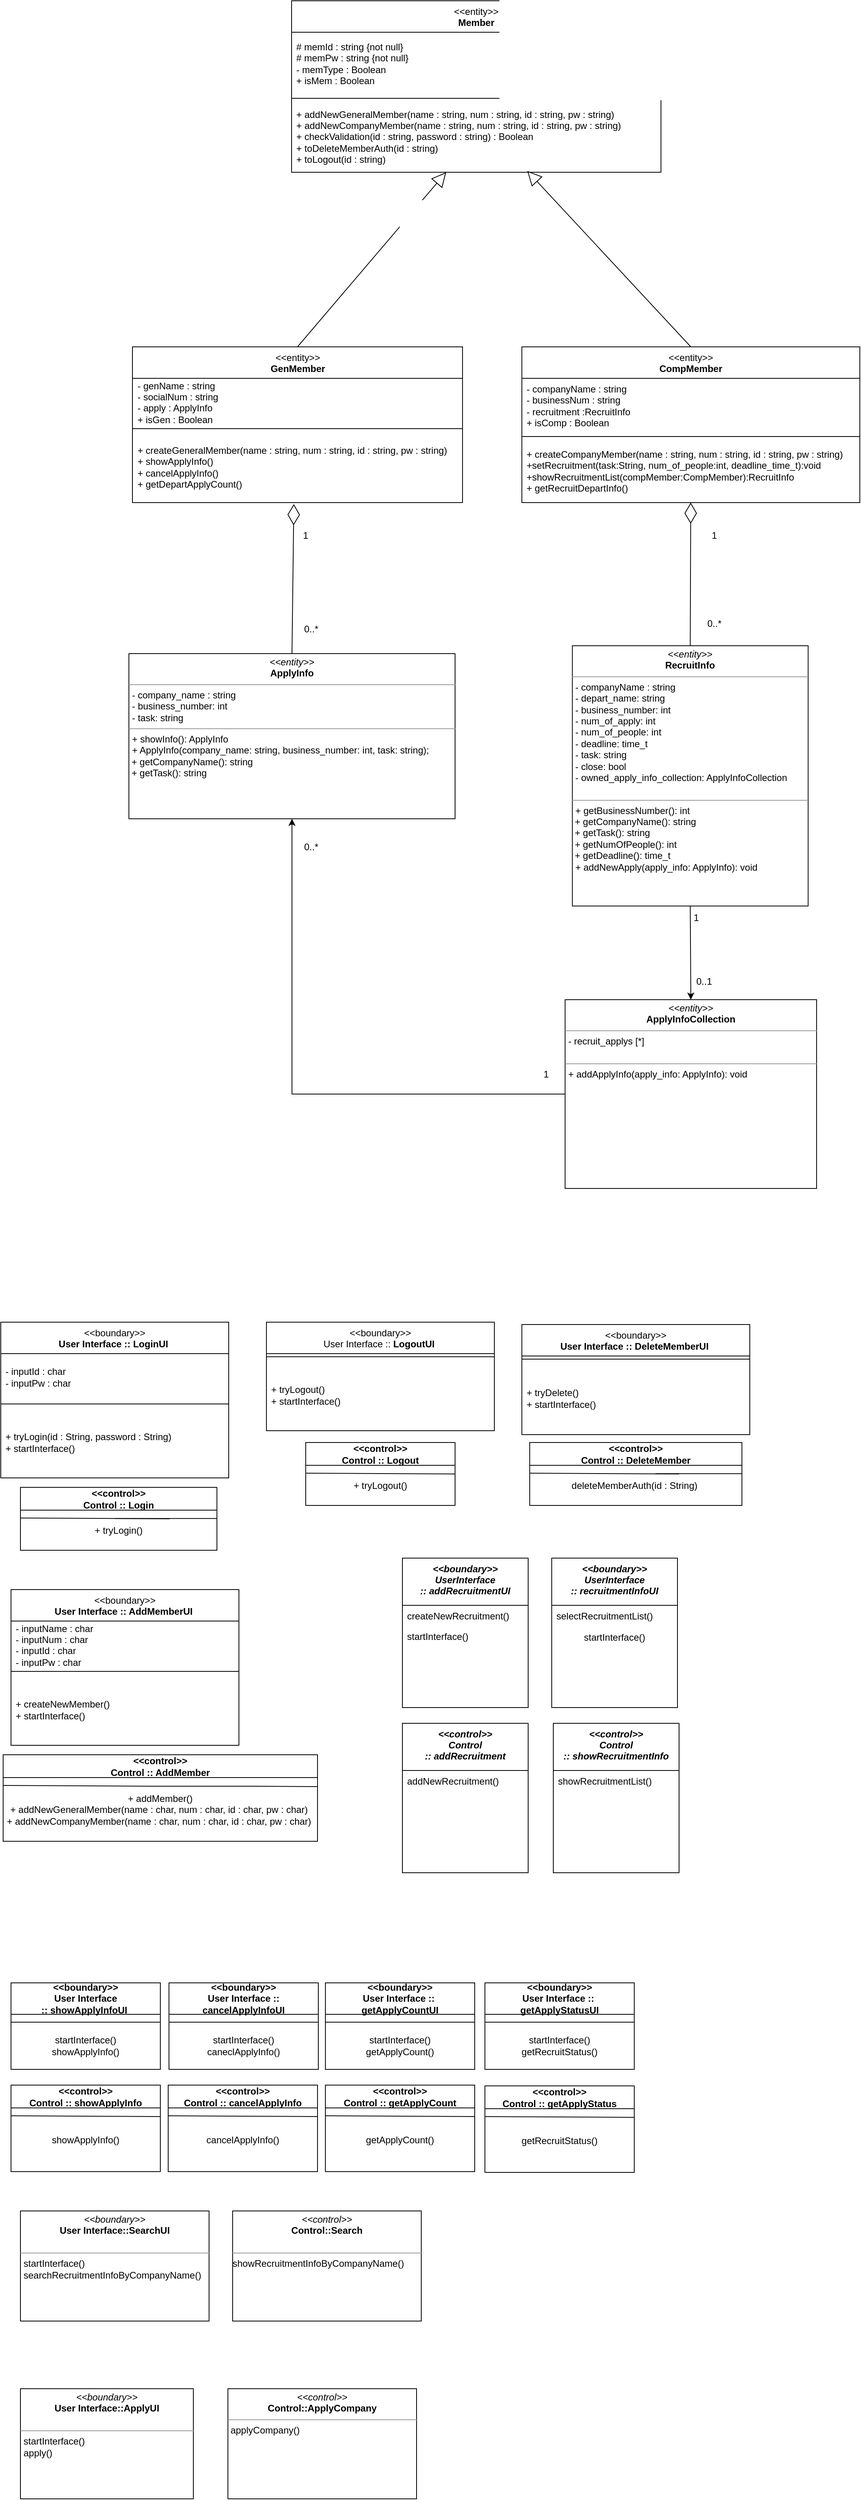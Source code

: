 <mxfile version="21.2.8" type="device">
  <diagram name="페이지-1" id="laeThNIUFlZJ1UquIL0e">
    <mxGraphModel dx="1194" dy="674" grid="1" gridSize="10" guides="1" tooltips="1" connect="1" arrows="1" fold="1" page="1" pageScale="1" pageWidth="1169" pageHeight="827" math="0" shadow="0">
      <root>
        <mxCell id="0" />
        <mxCell id="1" parent="0" />
        <mxCell id="dpLNk53vHvjDpyWif-St-11" value="&amp;lt;&amp;lt;entity&amp;gt;&amp;gt;&lt;br&gt;&lt;b&gt;GenMember&lt;/b&gt;" style="swimlane;fontStyle=0;align=center;verticalAlign=top;childLayout=stackLayout;horizontal=1;startSize=40;horizontalStack=0;resizeParent=1;resizeParentMax=0;resizeLast=0;collapsible=0;marginBottom=0;html=1;whiteSpace=wrap;" parent="1" vertex="1">
          <mxGeometry x="177.5" y="460" width="420" height="198" as="geometry" />
        </mxCell>
        <mxCell id="dpLNk53vHvjDpyWif-St-12" value="- genName : string&lt;br style=&quot;border-color: var(--border-color);&quot;&gt;- socialNum : string&lt;br&gt;- apply : ApplyInfo&lt;br&gt;+ isGen : Boolean" style="text;html=1;strokeColor=none;fillColor=none;align=left;verticalAlign=middle;spacingLeft=4;spacingRight=4;overflow=hidden;rotatable=0;points=[[0,0.5],[1,0.5]];portConstraint=eastwest;whiteSpace=wrap;" parent="dpLNk53vHvjDpyWif-St-11" vertex="1">
          <mxGeometry y="40" width="420" height="60" as="geometry" />
        </mxCell>
        <mxCell id="dpLNk53vHvjDpyWif-St-13" value="" style="line;strokeWidth=1;fillColor=none;align=left;verticalAlign=middle;spacingTop=-1;spacingLeft=3;spacingRight=3;rotatable=0;labelPosition=right;points=[];portConstraint=eastwest;" parent="dpLNk53vHvjDpyWif-St-11" vertex="1">
          <mxGeometry y="100" width="420" height="8" as="geometry" />
        </mxCell>
        <mxCell id="dpLNk53vHvjDpyWif-St-14" value="+ createGeneralMember(name : string, num : string, id : string, pw : string)&amp;nbsp;&lt;br&gt;+ showApplyInfo()&lt;br style=&quot;border-color: var(--border-color);&quot;&gt;+ cancelApplyInfo()&lt;br style=&quot;border-color: var(--border-color);&quot;&gt;+ getDepartApplyCount()" style="text;html=1;strokeColor=none;fillColor=none;align=left;verticalAlign=middle;spacingLeft=4;spacingRight=4;overflow=hidden;rotatable=0;points=[[0,0.5],[1,0.5]];portConstraint=eastwest;whiteSpace=wrap;" parent="dpLNk53vHvjDpyWif-St-11" vertex="1">
          <mxGeometry y="108" width="420" height="90" as="geometry" />
        </mxCell>
        <mxCell id="dpLNk53vHvjDpyWif-St-15" value="&amp;lt;&amp;lt;entity&amp;gt;&amp;gt;&lt;br&gt;&lt;b&gt;CompMember&lt;/b&gt;" style="swimlane;fontStyle=0;align=center;verticalAlign=top;childLayout=stackLayout;horizontal=1;startSize=40;horizontalStack=0;resizeParent=1;resizeParentMax=0;resizeLast=0;collapsible=0;marginBottom=0;html=1;whiteSpace=wrap;" parent="1" vertex="1">
          <mxGeometry x="673" y="460" width="430" height="198" as="geometry" />
        </mxCell>
        <mxCell id="dpLNk53vHvjDpyWif-St-16" value="- companyName : string&lt;br style=&quot;border-color: var(--border-color);&quot;&gt;- businessNum : string&lt;br&gt;- recruitment :RecruitInfo&lt;br&gt;+ isComp : Boolean" style="text;html=1;strokeColor=none;fillColor=none;align=left;verticalAlign=middle;spacingLeft=4;spacingRight=4;overflow=hidden;rotatable=0;points=[[0,0.5],[1,0.5]];portConstraint=eastwest;whiteSpace=wrap;" parent="dpLNk53vHvjDpyWif-St-15" vertex="1">
          <mxGeometry y="40" width="430" height="70" as="geometry" />
        </mxCell>
        <mxCell id="dpLNk53vHvjDpyWif-St-17" value="" style="line;strokeWidth=1;fillColor=none;align=left;verticalAlign=middle;spacingTop=-1;spacingLeft=3;spacingRight=3;rotatable=0;labelPosition=right;points=[];portConstraint=eastwest;" parent="dpLNk53vHvjDpyWif-St-15" vertex="1">
          <mxGeometry y="110" width="430" height="8" as="geometry" />
        </mxCell>
        <mxCell id="dpLNk53vHvjDpyWif-St-18" value="+ createCompanyMember(name : string, num : string, id : string, pw : string)&lt;br&gt;+setRecruitment(task:String, num_of_people:int, deadline_time_t):void&lt;br style=&quot;border-color: var(--border-color);&quot;&gt;+showRecruitmentList(compMember:CompMember):RecruitInfo&lt;br&gt;+ getRecruitDepartInfo()" style="text;html=1;strokeColor=none;fillColor=none;align=left;verticalAlign=middle;spacingLeft=4;spacingRight=4;overflow=hidden;rotatable=0;points=[[0,0.5],[1,0.5]];portConstraint=eastwest;whiteSpace=wrap;" parent="dpLNk53vHvjDpyWif-St-15" vertex="1">
          <mxGeometry y="118" width="430" height="80" as="geometry" />
        </mxCell>
        <mxCell id="dpLNk53vHvjDpyWif-St-19" value="" style="endArrow=block;endSize=16;endFill=0;html=1;rounded=0;exitX=0.5;exitY=0;exitDx=0;exitDy=0;" parent="1" source="dpLNk53vHvjDpyWif-St-11" target="dpLNk53vHvjDpyWif-St-24" edge="1">
          <mxGeometry width="160" relative="1" as="geometry">
            <mxPoint x="574" y="600" as="sourcePoint" />
            <mxPoint x="554" y="220" as="targetPoint" />
          </mxGeometry>
        </mxCell>
        <mxCell id="dpLNk53vHvjDpyWif-St-20" value="" style="endArrow=block;endSize=16;endFill=0;html=1;rounded=0;exitX=0.5;exitY=0;exitDx=0;exitDy=0;entryX=0.638;entryY=0.981;entryDx=0;entryDy=0;entryPerimeter=0;" parent="1" source="dpLNk53vHvjDpyWif-St-15" target="dpLNk53vHvjDpyWif-St-24" edge="1">
          <mxGeometry width="160" relative="1" as="geometry">
            <mxPoint x="714" y="470" as="sourcePoint" />
            <mxPoint x="614" y="430" as="targetPoint" />
            <Array as="points" />
          </mxGeometry>
        </mxCell>
        <mxCell id="dpLNk53vHvjDpyWif-St-21" value="&amp;lt;&amp;lt;entity&amp;gt;&amp;gt;&lt;br&gt;&lt;b&gt;Member&lt;/b&gt;" style="swimlane;fontStyle=0;align=center;verticalAlign=top;childLayout=stackLayout;horizontal=1;startSize=40;horizontalStack=0;resizeParent=1;resizeParentMax=0;resizeLast=0;collapsible=0;marginBottom=0;html=1;whiteSpace=wrap;" parent="1" vertex="1">
          <mxGeometry x="380" y="20" width="470" height="218" as="geometry" />
        </mxCell>
        <mxCell id="dpLNk53vHvjDpyWif-St-22" value="# memId : string {not null}&lt;br&gt;# memPw : string {not null}&lt;br&gt;- memType : Boolean&amp;nbsp;&lt;br&gt;+ isMem : Boolean" style="text;html=1;strokeColor=none;fillColor=none;align=left;verticalAlign=middle;spacingLeft=4;spacingRight=4;overflow=hidden;rotatable=0;points=[[0,0.5],[1,0.5]];portConstraint=eastwest;whiteSpace=wrap;" parent="dpLNk53vHvjDpyWif-St-21" vertex="1">
          <mxGeometry y="40" width="470" height="80" as="geometry" />
        </mxCell>
        <mxCell id="dpLNk53vHvjDpyWif-St-23" value="" style="line;strokeWidth=1;fillColor=none;align=left;verticalAlign=middle;spacingTop=-1;spacingLeft=3;spacingRight=3;rotatable=0;labelPosition=right;points=[];portConstraint=eastwest;" parent="dpLNk53vHvjDpyWif-St-21" vertex="1">
          <mxGeometry y="120" width="470" height="8" as="geometry" />
        </mxCell>
        <mxCell id="dpLNk53vHvjDpyWif-St-24" value="+ addNewGeneralMember(name : string, num : string, id : string, pw : string)&amp;nbsp;&lt;br&gt;+ addNewCompanyMember(name : string, num : string, id : string, pw : string)&amp;nbsp;&lt;br&gt;+ checkValidation(id : string, password : string) : Boolean&lt;br&gt;+ toDeleteMemberAuth(id : string)&amp;nbsp;&lt;br&gt;+ toLogout(id : string)" style="text;html=1;strokeColor=none;fillColor=none;align=left;verticalAlign=middle;spacingLeft=4;spacingRight=4;overflow=hidden;rotatable=0;points=[[0,0.5],[1,0.5]];portConstraint=eastwest;whiteSpace=wrap;" parent="dpLNk53vHvjDpyWif-St-21" vertex="1">
          <mxGeometry y="128" width="470" height="90" as="geometry" />
        </mxCell>
        <mxCell id="dpLNk53vHvjDpyWif-St-25" value="&amp;lt;&amp;lt;control&amp;gt;&amp;gt;&lt;br&gt;Control :: Logout" style="swimlane;fontStyle=1;align=center;verticalAlign=middle;childLayout=stackLayout;horizontal=1;startSize=29;horizontalStack=0;resizeParent=1;resizeParentMax=0;resizeLast=0;collapsible=0;marginBottom=0;html=1;whiteSpace=wrap;" parent="1" vertex="1">
          <mxGeometry x="398" y="1853.0" width="190" height="80" as="geometry" />
        </mxCell>
        <mxCell id="dpLNk53vHvjDpyWif-St-26" value="" style="endArrow=none;html=1;rounded=0;" parent="dpLNk53vHvjDpyWif-St-25" edge="1">
          <mxGeometry width="50" height="50" relative="1" as="geometry">
            <mxPoint y="39" as="sourcePoint" />
            <mxPoint x="190" y="40" as="targetPoint" />
          </mxGeometry>
        </mxCell>
        <mxCell id="dpLNk53vHvjDpyWif-St-27" value="+ tryLogout()" style="text;html=1;strokeColor=none;fillColor=none;align=center;verticalAlign=middle;whiteSpace=wrap;rounded=0;" parent="dpLNk53vHvjDpyWif-St-25" vertex="1">
          <mxGeometry y="29" width="190" height="51" as="geometry" />
        </mxCell>
        <mxCell id="dpLNk53vHvjDpyWif-St-28" value="&amp;lt;&amp;lt;control&amp;gt;&amp;gt;&lt;br&gt;Control :: Login" style="swimlane;fontStyle=1;align=center;verticalAlign=middle;childLayout=stackLayout;horizontal=1;startSize=29;horizontalStack=0;resizeParent=1;resizeParentMax=0;resizeLast=0;collapsible=0;marginBottom=0;html=1;whiteSpace=wrap;" parent="1" vertex="1">
          <mxGeometry x="35" y="1910.0" width="250" height="80" as="geometry" />
        </mxCell>
        <mxCell id="dpLNk53vHvjDpyWif-St-29" value="" style="endArrow=none;html=1;rounded=0;" parent="dpLNk53vHvjDpyWif-St-28" edge="1">
          <mxGeometry width="50" height="50" relative="1" as="geometry">
            <mxPoint y="39" as="sourcePoint" />
            <mxPoint x="190" y="40" as="targetPoint" />
          </mxGeometry>
        </mxCell>
        <mxCell id="dpLNk53vHvjDpyWif-St-30" value="" style="endArrow=none;html=1;rounded=0;" parent="dpLNk53vHvjDpyWif-St-28" edge="1">
          <mxGeometry width="50" height="50" relative="1" as="geometry">
            <mxPoint x="120" y="39.58" as="sourcePoint" />
            <mxPoint x="250" y="39.58" as="targetPoint" />
          </mxGeometry>
        </mxCell>
        <mxCell id="dpLNk53vHvjDpyWif-St-31" value="+ tryLogin()" style="text;html=1;strokeColor=none;fillColor=none;align=center;verticalAlign=middle;whiteSpace=wrap;rounded=0;" parent="dpLNk53vHvjDpyWif-St-28" vertex="1">
          <mxGeometry y="29" width="250" height="51" as="geometry" />
        </mxCell>
        <mxCell id="dpLNk53vHvjDpyWif-St-32" value="&amp;lt;&amp;lt;control&amp;gt;&amp;gt;&lt;br&gt;Control :: AddMember" style="swimlane;fontStyle=1;align=center;verticalAlign=middle;childLayout=stackLayout;horizontal=1;startSize=29;horizontalStack=0;resizeParent=1;resizeParentMax=0;resizeLast=0;collapsible=0;marginBottom=0;html=1;whiteSpace=wrap;" parent="1" vertex="1">
          <mxGeometry x="13" y="2250" width="400" height="110" as="geometry" />
        </mxCell>
        <mxCell id="dpLNk53vHvjDpyWif-St-33" value="" style="endArrow=none;html=1;rounded=0;" parent="dpLNk53vHvjDpyWif-St-32" edge="1">
          <mxGeometry width="50" height="50" relative="1" as="geometry">
            <mxPoint y="39" as="sourcePoint" />
            <mxPoint x="190" y="40" as="targetPoint" />
          </mxGeometry>
        </mxCell>
        <mxCell id="dpLNk53vHvjDpyWif-St-34" value="" style="endArrow=none;html=1;rounded=0;" parent="dpLNk53vHvjDpyWif-St-32" edge="1">
          <mxGeometry width="50" height="50" relative="1" as="geometry">
            <mxPoint x="190" y="40" as="sourcePoint" />
            <mxPoint x="250" y="40" as="targetPoint" />
          </mxGeometry>
        </mxCell>
        <mxCell id="dpLNk53vHvjDpyWif-St-35" value="" style="endArrow=none;html=1;rounded=0;" parent="dpLNk53vHvjDpyWif-St-32" edge="1">
          <mxGeometry width="50" height="50" relative="1" as="geometry">
            <mxPoint x="250" y="40" as="sourcePoint" />
            <mxPoint x="320" y="40" as="targetPoint" />
          </mxGeometry>
        </mxCell>
        <mxCell id="dpLNk53vHvjDpyWif-St-36" value="" style="endArrow=none;html=1;rounded=0;entryX=1.001;entryY=0.142;entryDx=0;entryDy=0;entryPerimeter=0;" parent="dpLNk53vHvjDpyWif-St-32" target="dpLNk53vHvjDpyWif-St-37" edge="1">
          <mxGeometry width="50" height="50" relative="1" as="geometry">
            <mxPoint x="320" y="40" as="sourcePoint" />
            <mxPoint x="400" y="40" as="targetPoint" />
          </mxGeometry>
        </mxCell>
        <mxCell id="dpLNk53vHvjDpyWif-St-37" value="+ addMember()&lt;br&gt;+ addNewGeneralMember(name : char, num : char, id : char, pw : char)&amp;nbsp;&lt;br&gt;+ addNewCompanyMember(name : char, num : char, id : char, pw : char)&amp;nbsp;" style="text;html=1;strokeColor=none;fillColor=none;align=center;verticalAlign=middle;whiteSpace=wrap;rounded=0;" parent="dpLNk53vHvjDpyWif-St-32" vertex="1">
          <mxGeometry y="29" width="400" height="81" as="geometry" />
        </mxCell>
        <mxCell id="dpLNk53vHvjDpyWif-St-38" value="&amp;lt;&amp;lt;control&amp;gt;&amp;gt;&lt;br&gt;Control :: DeleteMember" style="swimlane;fontStyle=1;align=center;verticalAlign=middle;childLayout=stackLayout;horizontal=1;startSize=29;horizontalStack=0;resizeParent=1;resizeParentMax=0;resizeLast=0;collapsible=0;marginBottom=0;html=1;whiteSpace=wrap;" parent="1" vertex="1">
          <mxGeometry x="683" y="1853.0" width="270" height="80" as="geometry" />
        </mxCell>
        <mxCell id="dpLNk53vHvjDpyWif-St-39" value="" style="endArrow=none;html=1;rounded=0;" parent="dpLNk53vHvjDpyWif-St-38" edge="1">
          <mxGeometry width="50" height="50" relative="1" as="geometry">
            <mxPoint y="39" as="sourcePoint" />
            <mxPoint x="190" y="40" as="targetPoint" />
          </mxGeometry>
        </mxCell>
        <mxCell id="dpLNk53vHvjDpyWif-St-40" value="" style="endArrow=none;html=1;rounded=0;" parent="dpLNk53vHvjDpyWif-St-38" edge="1">
          <mxGeometry width="50" height="50" relative="1" as="geometry">
            <mxPoint x="160" y="39.58" as="sourcePoint" />
            <mxPoint x="270" y="39.58" as="targetPoint" />
          </mxGeometry>
        </mxCell>
        <mxCell id="dpLNk53vHvjDpyWif-St-41" value="deleteMemberAuth(id : String)&amp;nbsp;" style="text;html=1;strokeColor=none;fillColor=none;align=center;verticalAlign=middle;whiteSpace=wrap;rounded=0;" parent="dpLNk53vHvjDpyWif-St-38" vertex="1">
          <mxGeometry y="29" width="270" height="51" as="geometry" />
        </mxCell>
        <mxCell id="dpLNk53vHvjDpyWif-St-42" value="&amp;lt;&amp;lt;boundary&amp;gt;&amp;gt;&lt;br style=&quot;border-color: var(--border-color); font-weight: 700;&quot;&gt;&lt;span style=&quot;font-weight: 700;&quot;&gt;User Interface :: AddMemberUI&amp;nbsp;&lt;/span&gt;" style="swimlane;fontStyle=0;align=center;verticalAlign=top;childLayout=stackLayout;horizontal=1;startSize=40;horizontalStack=0;resizeParent=1;resizeParentMax=0;resizeLast=0;collapsible=0;marginBottom=0;html=1;whiteSpace=wrap;" parent="1" vertex="1">
          <mxGeometry x="23" y="2040.0" width="290" height="198" as="geometry" />
        </mxCell>
        <mxCell id="dpLNk53vHvjDpyWif-St-43" value="- inputName : char&lt;br&gt;- inputNum : char&lt;br&gt;- inputId : char&lt;br&gt;- inputPw : char" style="text;html=1;strokeColor=none;fillColor=none;align=left;verticalAlign=middle;spacingLeft=4;spacingRight=4;overflow=hidden;rotatable=0;points=[[0,0.5],[1,0.5]];portConstraint=eastwest;whiteSpace=wrap;" parent="dpLNk53vHvjDpyWif-St-42" vertex="1">
          <mxGeometry y="40" width="290" height="60" as="geometry" />
        </mxCell>
        <mxCell id="dpLNk53vHvjDpyWif-St-44" value="" style="line;strokeWidth=1;fillColor=none;align=left;verticalAlign=middle;spacingTop=-1;spacingLeft=3;spacingRight=3;rotatable=0;labelPosition=right;points=[];portConstraint=eastwest;" parent="dpLNk53vHvjDpyWif-St-42" vertex="1">
          <mxGeometry y="100" width="290" height="8" as="geometry" />
        </mxCell>
        <mxCell id="dpLNk53vHvjDpyWif-St-45" value="+ createNewMember()&lt;br style=&quot;border-color: var(--border-color); text-align: center;&quot;&gt;&lt;span style=&quot;text-align: center;&quot;&gt;+ startInterface()&lt;/span&gt;" style="text;html=1;strokeColor=none;fillColor=none;align=left;verticalAlign=middle;spacingLeft=4;spacingRight=4;overflow=hidden;rotatable=0;points=[[0,0.5],[1,0.5]];portConstraint=eastwest;whiteSpace=wrap;" parent="dpLNk53vHvjDpyWif-St-42" vertex="1">
          <mxGeometry y="108" width="290" height="90" as="geometry" />
        </mxCell>
        <mxCell id="dpLNk53vHvjDpyWif-St-46" value="&amp;lt;&amp;lt;boundary&amp;gt;&amp;gt;&lt;br style=&quot;border-color: var(--border-color); font-weight: 700;&quot;&gt;User Interface ::&amp;nbsp;&lt;span style=&quot;font-weight: 700;&quot;&gt;LogoutUI&lt;/span&gt;&lt;span style=&quot;font-weight: 700;&quot;&gt;&amp;nbsp;&lt;/span&gt;" style="swimlane;fontStyle=0;align=center;verticalAlign=top;childLayout=stackLayout;horizontal=1;startSize=40;horizontalStack=0;resizeParent=1;resizeParentMax=0;resizeLast=0;collapsible=0;marginBottom=0;html=1;whiteSpace=wrap;" parent="1" vertex="1">
          <mxGeometry x="348" y="1700.0" width="290" height="138" as="geometry" />
        </mxCell>
        <mxCell id="dpLNk53vHvjDpyWif-St-47" value="" style="line;strokeWidth=1;fillColor=none;align=left;verticalAlign=middle;spacingTop=-1;spacingLeft=3;spacingRight=3;rotatable=0;labelPosition=right;points=[];portConstraint=eastwest;" parent="dpLNk53vHvjDpyWif-St-46" vertex="1">
          <mxGeometry y="40" width="290" height="8" as="geometry" />
        </mxCell>
        <mxCell id="dpLNk53vHvjDpyWif-St-48" value="+ tryLogout()&lt;br style=&quot;border-color: var(--border-color); text-align: center;&quot;&gt;&lt;span style=&quot;text-align: center;&quot;&gt;+ startInterface()&lt;/span&gt;" style="text;html=1;strokeColor=none;fillColor=none;align=left;verticalAlign=middle;spacingLeft=4;spacingRight=4;overflow=hidden;rotatable=0;points=[[0,0.5],[1,0.5]];portConstraint=eastwest;whiteSpace=wrap;" parent="dpLNk53vHvjDpyWif-St-46" vertex="1">
          <mxGeometry y="48" width="290" height="90" as="geometry" />
        </mxCell>
        <mxCell id="dpLNk53vHvjDpyWif-St-49" value="&amp;lt;&amp;lt;boundary&amp;gt;&amp;gt;&lt;br style=&quot;border-color: var(--border-color); font-weight: 700;&quot;&gt;&lt;span style=&quot;font-weight: 700;&quot;&gt;User Interface :: DeleteMemberUI&amp;nbsp;&lt;/span&gt;" style="swimlane;fontStyle=0;align=center;verticalAlign=top;childLayout=stackLayout;horizontal=1;startSize=40;horizontalStack=0;resizeParent=1;resizeParentMax=0;resizeLast=0;collapsible=0;marginBottom=0;html=1;whiteSpace=wrap;" parent="1" vertex="1">
          <mxGeometry x="673" y="1703.0" width="290" height="140" as="geometry" />
        </mxCell>
        <mxCell id="dpLNk53vHvjDpyWif-St-50" value="" style="line;strokeWidth=1;fillColor=none;align=left;verticalAlign=middle;spacingTop=-1;spacingLeft=3;spacingRight=3;rotatable=0;labelPosition=right;points=[];portConstraint=eastwest;" parent="dpLNk53vHvjDpyWif-St-49" vertex="1">
          <mxGeometry y="40" width="290" height="8" as="geometry" />
        </mxCell>
        <mxCell id="dpLNk53vHvjDpyWif-St-51" value="+ tryDelete()&amp;nbsp;&lt;br style=&quot;border-color: var(--border-color); text-align: center;&quot;&gt;&lt;span style=&quot;text-align: center;&quot;&gt;+ startInterface()&lt;/span&gt;" style="text;html=1;strokeColor=none;fillColor=none;align=left;verticalAlign=middle;spacingLeft=4;spacingRight=4;overflow=hidden;rotatable=0;points=[[0,0.5],[1,0.5]];portConstraint=eastwest;whiteSpace=wrap;" parent="dpLNk53vHvjDpyWif-St-49" vertex="1">
          <mxGeometry y="48" width="290" height="92" as="geometry" />
        </mxCell>
        <mxCell id="dpLNk53vHvjDpyWif-St-52" value="&amp;lt;&amp;lt;boundary&amp;gt;&amp;gt;&lt;br style=&quot;border-color: var(--border-color); font-weight: 700;&quot;&gt;&lt;span style=&quot;font-weight: 700;&quot;&gt;User Interface :: LoginUI&amp;nbsp;&lt;/span&gt;" style="swimlane;fontStyle=0;align=center;verticalAlign=top;childLayout=stackLayout;horizontal=1;startSize=40;horizontalStack=0;resizeParent=1;resizeParentMax=0;resizeLast=0;collapsible=0;marginBottom=0;html=1;whiteSpace=wrap;" parent="1" vertex="1">
          <mxGeometry x="10" y="1700.0" width="290" height="198" as="geometry" />
        </mxCell>
        <mxCell id="dpLNk53vHvjDpyWif-St-53" value="- inputId : char&lt;br&gt;- inputPw : char" style="text;html=1;strokeColor=none;fillColor=none;align=left;verticalAlign=middle;spacingLeft=4;spacingRight=4;overflow=hidden;rotatable=0;points=[[0,0.5],[1,0.5]];portConstraint=eastwest;whiteSpace=wrap;" parent="dpLNk53vHvjDpyWif-St-52" vertex="1">
          <mxGeometry y="40" width="290" height="60" as="geometry" />
        </mxCell>
        <mxCell id="dpLNk53vHvjDpyWif-St-54" value="" style="line;strokeWidth=1;fillColor=none;align=left;verticalAlign=middle;spacingTop=-1;spacingLeft=3;spacingRight=3;rotatable=0;labelPosition=right;points=[];portConstraint=eastwest;" parent="dpLNk53vHvjDpyWif-St-52" vertex="1">
          <mxGeometry y="100" width="290" height="8" as="geometry" />
        </mxCell>
        <mxCell id="dpLNk53vHvjDpyWif-St-55" value="+ tryLogin(id : String, password : String)&lt;br style=&quot;border-color: var(--border-color); text-align: center;&quot;&gt;&lt;span style=&quot;text-align: center;&quot;&gt;+ startInterface()&lt;/span&gt;" style="text;html=1;strokeColor=none;fillColor=none;align=left;verticalAlign=middle;spacingLeft=4;spacingRight=4;overflow=hidden;rotatable=0;points=[[0,0.5],[1,0.5]];portConstraint=eastwest;whiteSpace=wrap;" parent="dpLNk53vHvjDpyWif-St-52" vertex="1">
          <mxGeometry y="108" width="290" height="90" as="geometry" />
        </mxCell>
        <mxCell id="dpLNk53vHvjDpyWif-St-56" value="1" style="text;html=1;strokeColor=none;fillColor=none;align=center;verticalAlign=middle;whiteSpace=wrap;rounded=0;" parent="1" vertex="1">
          <mxGeometry x="903" y="685" width="30" height="30" as="geometry" />
        </mxCell>
        <mxCell id="dpLNk53vHvjDpyWif-St-58" value="0..*" style="text;html=1;strokeColor=none;fillColor=none;align=center;verticalAlign=middle;whiteSpace=wrap;rounded=0;" parent="1" vertex="1">
          <mxGeometry x="903" y="797" width="30" height="30" as="geometry" />
        </mxCell>
        <mxCell id="dpLNk53vHvjDpyWif-St-59" value="&lt;p style=&quot;margin:0px;margin-top:4px;text-align:center;&quot;&gt;&lt;i&gt;&amp;lt;&amp;lt;entity&amp;gt;&amp;gt;&lt;/i&gt;&lt;br&gt;&lt;b&gt;RecruitInfo&lt;/b&gt;&lt;/p&gt;&lt;hr style=&quot;border-color: var(--border-color);&quot; size=&quot;1&quot;&gt;&lt;p style=&quot;border-color: var(--border-color); margin: 0px 0px 0px 4px;&quot;&gt;- companyName : string&lt;/p&gt;&lt;p style=&quot;border-color: var(--border-color); margin: 0px 0px 0px 4px;&quot;&gt;- depart_name: string&lt;/p&gt;&lt;p style=&quot;border-color: var(--border-color); margin: 0px 0px 0px 4px;&quot;&gt;- business_number: int&lt;/p&gt;&lt;p style=&quot;border-color: var(--border-color); margin: 0px 0px 0px 4px;&quot;&gt;- num_of_apply: int&lt;/p&gt;&lt;p style=&quot;border-color: var(--border-color); margin: 0px 0px 0px 4px;&quot;&gt;- num_of_people: int&lt;/p&gt;&lt;p style=&quot;border-color: var(--border-color); margin: 0px 0px 0px 4px;&quot;&gt;-&amp;nbsp;&lt;span style=&quot;background-color: initial;&quot;&gt;deadline: time_t&lt;/span&gt;&lt;/p&gt;&lt;p style=&quot;border-color: var(--border-color); margin: 0px 0px 0px 4px;&quot;&gt;&lt;span style=&quot;background-color: initial;&quot;&gt;- task: string&lt;/span&gt;&lt;/p&gt;&lt;p style=&quot;border-color: var(--border-color); margin: 0px 0px 0px 4px;&quot;&gt;- close: bool&lt;span style=&quot;background-color: initial;&quot;&gt;&lt;br&gt;&lt;/span&gt;&lt;/p&gt;&lt;p style=&quot;border-color: var(--border-color); margin: 0px 0px 0px 4px;&quot;&gt;&lt;span style=&quot;background-color: initial;&quot;&gt;- owned_apply_info_collection: ApplyInfoCollection&lt;/span&gt;&lt;/p&gt;&lt;p style=&quot;border-color: var(--border-color); margin: 0px 0px 0px 4px;&quot;&gt;&lt;span style=&quot;background-color: initial;&quot;&gt;&lt;br&gt;&lt;/span&gt;&lt;/p&gt;&lt;hr size=&quot;1&quot;&gt;&lt;p style=&quot;margin:0px;margin-left:4px;&quot;&gt;+ getBusinessNumber(): int&lt;/p&gt;&amp;nbsp;+ getCompanyName(): string&lt;br&gt;&amp;nbsp;+ getTask(): string&lt;br&gt;&amp;nbsp;+ getNumOfPeople(): int&lt;br&gt;&amp;nbsp;+ getDeadline(): time_t&lt;br&gt;&lt;p style=&quot;margin:0px;margin-left:4px;&quot;&gt;+ addNewApply(apply_info: ApplyInfo): void&lt;/p&gt;" style="verticalAlign=top;align=left;overflow=fill;fontSize=12;fontFamily=Helvetica;html=1;whiteSpace=wrap;" parent="1" vertex="1">
          <mxGeometry x="737.25" y="840" width="300" height="330.89" as="geometry" />
        </mxCell>
        <mxCell id="dpLNk53vHvjDpyWif-St-62" value="" style="endArrow=diamondThin;endFill=0;endSize=24;html=1;rounded=0;exitX=0.5;exitY=0;exitDx=0;exitDy=0;" parent="1" source="dpLNk53vHvjDpyWif-St-59" target="dpLNk53vHvjDpyWif-St-18" edge="1">
          <mxGeometry width="160" relative="1" as="geometry">
            <mxPoint x="800" y="560" as="sourcePoint" />
            <mxPoint x="960" y="560" as="targetPoint" />
            <Array as="points" />
          </mxGeometry>
        </mxCell>
        <mxCell id="dpLNk53vHvjDpyWif-St-63" value="&lt;&lt;boundary&gt;&gt;&#xa;UserInterface&#xa;:: addRecruitmentUI" style="swimlane;fontStyle=3;align=center;verticalAlign=top;childLayout=stackLayout;horizontal=1;startSize=60;horizontalStack=0;resizeParent=1;resizeLast=0;collapsible=1;marginBottom=0;rounded=0;shadow=0;strokeWidth=1;" parent="1" vertex="1">
          <mxGeometry x="521" y="2000.0" width="160" height="190" as="geometry">
            <mxRectangle x="30" y="70" width="160" height="26" as="alternateBounds" />
          </mxGeometry>
        </mxCell>
        <mxCell id="dpLNk53vHvjDpyWif-St-64" value="createNewRecruitment()" style="text;align=left;verticalAlign=top;spacingLeft=4;spacingRight=4;overflow=hidden;rotatable=0;points=[[0,0.5],[1,0.5]];portConstraint=eastwest;" parent="dpLNk53vHvjDpyWif-St-63" vertex="1">
          <mxGeometry y="60" width="160" height="26" as="geometry" />
        </mxCell>
        <mxCell id="dpLNk53vHvjDpyWif-St-65" value="startInterface()" style="text;align=left;verticalAlign=top;spacingLeft=4;spacingRight=4;overflow=hidden;rotatable=0;points=[[0,0.5],[1,0.5]];portConstraint=eastwest;rounded=0;shadow=0;html=0;" parent="dpLNk53vHvjDpyWif-St-63" vertex="1">
          <mxGeometry y="86" width="160" height="26" as="geometry" />
        </mxCell>
        <mxCell id="dpLNk53vHvjDpyWif-St-66" value="&lt;&lt;boundary&gt;&gt;&#xa;UserInterface&#xa;:: recruitmentInfoUI" style="swimlane;fontStyle=3;align=center;verticalAlign=top;childLayout=stackLayout;horizontal=1;startSize=60;horizontalStack=0;resizeParent=1;resizeLast=0;collapsible=1;marginBottom=0;rounded=0;shadow=0;strokeWidth=1;" parent="1" vertex="1">
          <mxGeometry x="711" y="2000.0" width="160" height="190" as="geometry">
            <mxRectangle x="230" y="140" width="160" height="26" as="alternateBounds" />
          </mxGeometry>
        </mxCell>
        <mxCell id="dpLNk53vHvjDpyWif-St-67" value="selectRecruitmentList()" style="text;align=left;verticalAlign=top;spacingLeft=4;spacingRight=4;overflow=hidden;rotatable=0;points=[[0,0.5],[1,0.5]];portConstraint=eastwest;" parent="dpLNk53vHvjDpyWif-St-66" vertex="1">
          <mxGeometry y="60" width="160" height="26" as="geometry" />
        </mxCell>
        <mxCell id="dpLNk53vHvjDpyWif-St-68" value="startInterface()" style="text;html=1;strokeColor=none;fillColor=none;align=center;verticalAlign=middle;whiteSpace=wrap;rounded=0;" parent="dpLNk53vHvjDpyWif-St-66" vertex="1">
          <mxGeometry y="86" width="160" height="30" as="geometry" />
        </mxCell>
        <mxCell id="dpLNk53vHvjDpyWif-St-69" value="&lt;&lt;control&gt;&gt;&#xa;Control&#xa;:: addRecruitment" style="swimlane;fontStyle=3;align=center;verticalAlign=top;childLayout=stackLayout;horizontal=1;startSize=60;horizontalStack=0;resizeParent=1;resizeLast=0;collapsible=1;marginBottom=0;rounded=0;shadow=0;strokeWidth=1;" parent="1" vertex="1">
          <mxGeometry x="521" y="2210" width="160" height="190" as="geometry">
            <mxRectangle x="30" y="70" width="160" height="26" as="alternateBounds" />
          </mxGeometry>
        </mxCell>
        <mxCell id="dpLNk53vHvjDpyWif-St-70" value="addNewRecruitment()" style="text;align=left;verticalAlign=top;spacingLeft=4;spacingRight=4;overflow=hidden;rotatable=0;points=[[0,0.5],[1,0.5]];portConstraint=eastwest;" parent="dpLNk53vHvjDpyWif-St-69" vertex="1">
          <mxGeometry y="60" width="160" height="26" as="geometry" />
        </mxCell>
        <mxCell id="dpLNk53vHvjDpyWif-St-71" value="&lt;&lt;control&gt;&gt;&#xa;Control&#xa;:: showRecruitmentInfo" style="swimlane;fontStyle=3;align=center;verticalAlign=top;childLayout=stackLayout;horizontal=1;startSize=60;horizontalStack=0;resizeParent=1;resizeLast=0;collapsible=1;marginBottom=0;rounded=0;shadow=0;strokeWidth=1;" parent="1" vertex="1">
          <mxGeometry x="713" y="2210" width="160" height="190" as="geometry">
            <mxRectangle x="30" y="70" width="160" height="26" as="alternateBounds" />
          </mxGeometry>
        </mxCell>
        <mxCell id="dpLNk53vHvjDpyWif-St-72" value="showRecruitmentList()" style="text;align=left;verticalAlign=top;spacingLeft=4;spacingRight=4;overflow=hidden;rotatable=0;points=[[0,0.5],[1,0.5]];portConstraint=eastwest;" parent="dpLNk53vHvjDpyWif-St-71" vertex="1">
          <mxGeometry y="60" width="160" height="26" as="geometry" />
        </mxCell>
        <mxCell id="dpLNk53vHvjDpyWif-St-73" value="&amp;lt;&amp;lt;control&amp;gt;&amp;gt;&lt;br style=&quot;border-color: var(--border-color);&quot;&gt;Control :: showApplyInfo" style="swimlane;fontStyle=1;align=center;verticalAlign=middle;childLayout=stackLayout;horizontal=1;startSize=29;horizontalStack=0;resizeParent=1;resizeParentMax=0;resizeLast=0;collapsible=0;marginBottom=0;html=1;whiteSpace=wrap;" parent="1" vertex="1">
          <mxGeometry x="23" y="2670" width="190" height="110" as="geometry" />
        </mxCell>
        <mxCell id="dpLNk53vHvjDpyWif-St-74" value="" style="endArrow=none;html=1;rounded=0;" parent="dpLNk53vHvjDpyWif-St-73" edge="1">
          <mxGeometry width="50" height="50" relative="1" as="geometry">
            <mxPoint y="39" as="sourcePoint" />
            <mxPoint x="190" y="40" as="targetPoint" />
          </mxGeometry>
        </mxCell>
        <mxCell id="dpLNk53vHvjDpyWif-St-75" value="showApplyInfo()" style="text;html=1;strokeColor=none;fillColor=none;align=center;verticalAlign=middle;whiteSpace=wrap;rounded=0;" parent="dpLNk53vHvjDpyWif-St-73" vertex="1">
          <mxGeometry y="29" width="190" height="81" as="geometry" />
        </mxCell>
        <mxCell id="dpLNk53vHvjDpyWif-St-76" value="&amp;lt;&amp;lt;boundary&amp;gt;&amp;gt;&lt;br&gt;User Interface ::&amp;nbsp;&lt;b style=&quot;border-color: var(--border-color);&quot;&gt;showApplyInfo&lt;/b&gt;UI&amp;nbsp;" style="swimlane;fontStyle=1;align=center;verticalAlign=middle;childLayout=stackLayout;horizontal=1;startSize=40;horizontalStack=0;resizeParent=1;resizeParentMax=0;resizeLast=0;collapsible=0;marginBottom=0;html=1;whiteSpace=wrap;" parent="1" vertex="1">
          <mxGeometry x="23" y="2540" width="190" height="110" as="geometry" />
        </mxCell>
        <mxCell id="dpLNk53vHvjDpyWif-St-77" value="" style="endArrow=none;html=1;rounded=0;" parent="dpLNk53vHvjDpyWif-St-76" edge="1">
          <mxGeometry width="50" height="50" relative="1" as="geometry">
            <mxPoint y="50" as="sourcePoint" />
            <mxPoint x="190" y="50" as="targetPoint" />
          </mxGeometry>
        </mxCell>
        <mxCell id="dpLNk53vHvjDpyWif-St-78" value="&lt;h1&gt;&lt;br&gt;&lt;/h1&gt;" style="text;html=1;strokeColor=none;fillColor=none;spacing=5;spacingTop=-20;whiteSpace=wrap;overflow=hidden;rounded=0;" parent="dpLNk53vHvjDpyWif-St-76" vertex="1">
          <mxGeometry y="40" width="190" height="10" as="geometry" />
        </mxCell>
        <mxCell id="dpLNk53vHvjDpyWif-St-79" style="edgeStyle=orthogonalEdgeStyle;rounded=0;orthogonalLoop=1;jettySize=auto;html=1;exitX=0.5;exitY=1;exitDx=0;exitDy=0;" parent="dpLNk53vHvjDpyWif-St-76" source="dpLNk53vHvjDpyWif-St-78" target="dpLNk53vHvjDpyWif-St-78" edge="1">
          <mxGeometry relative="1" as="geometry" />
        </mxCell>
        <mxCell id="dpLNk53vHvjDpyWif-St-80" value="startInterface()&lt;br&gt;showApplyInfo()&lt;br&gt;" style="text;html=1;strokeColor=none;fillColor=none;align=center;verticalAlign=middle;whiteSpace=wrap;rounded=0;" parent="dpLNk53vHvjDpyWif-St-76" vertex="1">
          <mxGeometry y="50" width="190" height="60" as="geometry" />
        </mxCell>
        <mxCell id="dpLNk53vHvjDpyWif-St-81" value="&amp;lt;&amp;lt;boundary&amp;gt;&amp;gt;&lt;br&gt;User Interface :: cancelApplyInfoUI" style="swimlane;fontStyle=1;align=center;verticalAlign=middle;childLayout=stackLayout;horizontal=1;startSize=40;horizontalStack=0;resizeParent=1;resizeParentMax=0;resizeLast=0;collapsible=0;marginBottom=0;html=1;whiteSpace=wrap;" parent="1" vertex="1">
          <mxGeometry x="224" y="2540" width="190" height="110" as="geometry" />
        </mxCell>
        <mxCell id="dpLNk53vHvjDpyWif-St-82" value="" style="endArrow=none;html=1;rounded=0;" parent="dpLNk53vHvjDpyWif-St-81" edge="1">
          <mxGeometry width="50" height="50" relative="1" as="geometry">
            <mxPoint y="50" as="sourcePoint" />
            <mxPoint x="190" y="50" as="targetPoint" />
          </mxGeometry>
        </mxCell>
        <mxCell id="dpLNk53vHvjDpyWif-St-83" value="&lt;h1&gt;&lt;br&gt;&lt;/h1&gt;" style="text;html=1;strokeColor=none;fillColor=none;spacing=5;spacingTop=-20;whiteSpace=wrap;overflow=hidden;rounded=0;" parent="dpLNk53vHvjDpyWif-St-81" vertex="1">
          <mxGeometry y="40" width="190" height="10" as="geometry" />
        </mxCell>
        <mxCell id="dpLNk53vHvjDpyWif-St-84" style="edgeStyle=orthogonalEdgeStyle;rounded=0;orthogonalLoop=1;jettySize=auto;html=1;exitX=0.5;exitY=1;exitDx=0;exitDy=0;" parent="dpLNk53vHvjDpyWif-St-81" source="dpLNk53vHvjDpyWif-St-83" target="dpLNk53vHvjDpyWif-St-83" edge="1">
          <mxGeometry relative="1" as="geometry" />
        </mxCell>
        <mxCell id="dpLNk53vHvjDpyWif-St-85" value="startInterface()&lt;br&gt;caneclApplyInfo()" style="text;html=1;strokeColor=none;fillColor=none;align=center;verticalAlign=middle;whiteSpace=wrap;rounded=0;" parent="dpLNk53vHvjDpyWif-St-81" vertex="1">
          <mxGeometry y="50" width="190" height="60" as="geometry" />
        </mxCell>
        <mxCell id="dpLNk53vHvjDpyWif-St-86" value="&amp;lt;&amp;lt;control&amp;gt;&amp;gt;&lt;br&gt;Control :: cancelApplyInfo" style="swimlane;fontStyle=1;align=center;verticalAlign=middle;childLayout=stackLayout;horizontal=1;startSize=29;horizontalStack=0;resizeParent=1;resizeParentMax=0;resizeLast=0;collapsible=0;marginBottom=0;html=1;whiteSpace=wrap;" parent="1" vertex="1">
          <mxGeometry x="223" y="2670" width="190" height="110" as="geometry" />
        </mxCell>
        <mxCell id="dpLNk53vHvjDpyWif-St-87" value="" style="endArrow=none;html=1;rounded=0;" parent="dpLNk53vHvjDpyWif-St-86" edge="1">
          <mxGeometry width="50" height="50" relative="1" as="geometry">
            <mxPoint y="39" as="sourcePoint" />
            <mxPoint x="190" y="40" as="targetPoint" />
          </mxGeometry>
        </mxCell>
        <mxCell id="dpLNk53vHvjDpyWif-St-88" value="cancelApplyInfo()" style="text;html=1;strokeColor=none;fillColor=none;align=center;verticalAlign=middle;whiteSpace=wrap;rounded=0;" parent="dpLNk53vHvjDpyWif-St-86" vertex="1">
          <mxGeometry y="29" width="190" height="81" as="geometry" />
        </mxCell>
        <mxCell id="dpLNk53vHvjDpyWif-St-89" value="&amp;lt;&amp;lt;boundary&amp;gt;&amp;gt;&lt;br&gt;User Interface ::&amp;nbsp;&lt;br&gt;getApplyCountUI" style="swimlane;fontStyle=1;align=center;verticalAlign=middle;childLayout=stackLayout;horizontal=1;startSize=40;horizontalStack=0;resizeParent=1;resizeParentMax=0;resizeLast=0;collapsible=0;marginBottom=0;html=1;whiteSpace=wrap;" parent="1" vertex="1">
          <mxGeometry x="423" y="2540" width="190" height="110" as="geometry" />
        </mxCell>
        <mxCell id="dpLNk53vHvjDpyWif-St-90" value="" style="endArrow=none;html=1;rounded=0;" parent="dpLNk53vHvjDpyWif-St-89" edge="1">
          <mxGeometry width="50" height="50" relative="1" as="geometry">
            <mxPoint y="50" as="sourcePoint" />
            <mxPoint x="190" y="50" as="targetPoint" />
          </mxGeometry>
        </mxCell>
        <mxCell id="dpLNk53vHvjDpyWif-St-91" value="&lt;h1&gt;&lt;br&gt;&lt;/h1&gt;" style="text;html=1;strokeColor=none;fillColor=none;spacing=5;spacingTop=-20;whiteSpace=wrap;overflow=hidden;rounded=0;" parent="dpLNk53vHvjDpyWif-St-89" vertex="1">
          <mxGeometry y="40" width="190" height="10" as="geometry" />
        </mxCell>
        <mxCell id="dpLNk53vHvjDpyWif-St-92" style="edgeStyle=orthogonalEdgeStyle;rounded=0;orthogonalLoop=1;jettySize=auto;html=1;exitX=0.5;exitY=1;exitDx=0;exitDy=0;" parent="dpLNk53vHvjDpyWif-St-89" source="dpLNk53vHvjDpyWif-St-91" target="dpLNk53vHvjDpyWif-St-91" edge="1">
          <mxGeometry relative="1" as="geometry" />
        </mxCell>
        <mxCell id="dpLNk53vHvjDpyWif-St-93" value="startInterface()&lt;br&gt;getApplyCount()" style="text;html=1;strokeColor=none;fillColor=none;align=center;verticalAlign=middle;whiteSpace=wrap;rounded=0;" parent="dpLNk53vHvjDpyWif-St-89" vertex="1">
          <mxGeometry y="50" width="190" height="60" as="geometry" />
        </mxCell>
        <mxCell id="dpLNk53vHvjDpyWif-St-94" value="&amp;lt;&amp;lt;control&amp;gt;&amp;gt;&lt;br&gt;Control ::&amp;nbsp;&lt;b style=&quot;border-color: var(--border-color);&quot;&gt;getApplyCount&lt;/b&gt;" style="swimlane;fontStyle=1;align=center;verticalAlign=middle;childLayout=stackLayout;horizontal=1;startSize=29;horizontalStack=0;resizeParent=1;resizeParentMax=0;resizeLast=0;collapsible=0;marginBottom=0;html=1;whiteSpace=wrap;" parent="1" vertex="1">
          <mxGeometry x="423" y="2670" width="190" height="110" as="geometry" />
        </mxCell>
        <mxCell id="dpLNk53vHvjDpyWif-St-95" value="" style="endArrow=none;html=1;rounded=0;" parent="dpLNk53vHvjDpyWif-St-94" edge="1">
          <mxGeometry width="50" height="50" relative="1" as="geometry">
            <mxPoint y="39" as="sourcePoint" />
            <mxPoint x="190" y="40" as="targetPoint" />
          </mxGeometry>
        </mxCell>
        <mxCell id="dpLNk53vHvjDpyWif-St-96" value="getApplyCount()" style="text;html=1;strokeColor=none;fillColor=none;align=center;verticalAlign=middle;whiteSpace=wrap;rounded=0;" parent="dpLNk53vHvjDpyWif-St-94" vertex="1">
          <mxGeometry y="29" width="190" height="81" as="geometry" />
        </mxCell>
        <mxCell id="dpLNk53vHvjDpyWif-St-97" value="&amp;lt;&amp;lt;boundary&amp;gt;&amp;gt;&lt;br&gt;User Interface ::&amp;nbsp;&lt;br&gt;&lt;b style=&quot;border-color: var(--border-color);&quot;&gt;getApplyStatusUI&lt;/b&gt;" style="swimlane;fontStyle=1;align=center;verticalAlign=middle;childLayout=stackLayout;horizontal=1;startSize=40;horizontalStack=0;resizeParent=1;resizeParentMax=0;resizeLast=0;collapsible=0;marginBottom=0;html=1;whiteSpace=wrap;" parent="1" vertex="1">
          <mxGeometry x="626" y="2540" width="190" height="110" as="geometry" />
        </mxCell>
        <mxCell id="dpLNk53vHvjDpyWif-St-98" value="" style="endArrow=none;html=1;rounded=0;" parent="dpLNk53vHvjDpyWif-St-97" edge="1">
          <mxGeometry width="50" height="50" relative="1" as="geometry">
            <mxPoint y="50" as="sourcePoint" />
            <mxPoint x="190" y="50" as="targetPoint" />
          </mxGeometry>
        </mxCell>
        <mxCell id="dpLNk53vHvjDpyWif-St-99" value="&lt;h1&gt;&lt;br&gt;&lt;/h1&gt;" style="text;html=1;strokeColor=none;fillColor=none;spacing=5;spacingTop=-20;whiteSpace=wrap;overflow=hidden;rounded=0;" parent="dpLNk53vHvjDpyWif-St-97" vertex="1">
          <mxGeometry y="40" width="190" height="10" as="geometry" />
        </mxCell>
        <mxCell id="dpLNk53vHvjDpyWif-St-100" style="edgeStyle=orthogonalEdgeStyle;rounded=0;orthogonalLoop=1;jettySize=auto;html=1;exitX=0.5;exitY=1;exitDx=0;exitDy=0;" parent="dpLNk53vHvjDpyWif-St-97" source="dpLNk53vHvjDpyWif-St-99" target="dpLNk53vHvjDpyWif-St-99" edge="1">
          <mxGeometry relative="1" as="geometry" />
        </mxCell>
        <mxCell id="dpLNk53vHvjDpyWif-St-101" value="startInterface()&lt;br&gt;getRecruitStatus()" style="text;html=1;strokeColor=none;fillColor=none;align=center;verticalAlign=middle;whiteSpace=wrap;rounded=0;" parent="dpLNk53vHvjDpyWif-St-97" vertex="1">
          <mxGeometry y="50" width="190" height="60" as="geometry" />
        </mxCell>
        <mxCell id="dpLNk53vHvjDpyWif-St-102" value="&amp;lt;&amp;lt;control&amp;gt;&amp;gt;&lt;br&gt;Control ::&amp;nbsp;&lt;b style=&quot;border-color: var(--border-color);&quot;&gt;getApplyStatus&lt;/b&gt;" style="swimlane;fontStyle=1;align=center;verticalAlign=middle;childLayout=stackLayout;horizontal=1;startSize=29;horizontalStack=0;resizeParent=1;resizeParentMax=0;resizeLast=0;collapsible=0;marginBottom=0;html=1;whiteSpace=wrap;" parent="1" vertex="1">
          <mxGeometry x="626" y="2671" width="190" height="110" as="geometry" />
        </mxCell>
        <mxCell id="dpLNk53vHvjDpyWif-St-103" value="" style="endArrow=none;html=1;rounded=0;" parent="dpLNk53vHvjDpyWif-St-102" edge="1">
          <mxGeometry width="50" height="50" relative="1" as="geometry">
            <mxPoint y="39" as="sourcePoint" />
            <mxPoint x="190" y="40" as="targetPoint" />
          </mxGeometry>
        </mxCell>
        <mxCell id="dpLNk53vHvjDpyWif-St-104" value="getRecruitStatus()" style="text;html=1;strokeColor=none;fillColor=none;align=center;verticalAlign=middle;whiteSpace=wrap;rounded=0;" parent="dpLNk53vHvjDpyWif-St-102" vertex="1">
          <mxGeometry y="29" width="190" height="81" as="geometry" />
        </mxCell>
        <mxCell id="dpLNk53vHvjDpyWif-St-109" value="&lt;p style=&quot;margin:0px;margin-top:4px;text-align:center;&quot;&gt;&lt;i&gt;&amp;lt;&amp;lt;entity&amp;gt;&amp;gt;&lt;/i&gt;&lt;br&gt;&lt;b&gt;ApplyInfoCollection&lt;/b&gt;&lt;/p&gt;&lt;hr style=&quot;border-color: var(--border-color);&quot; size=&quot;1&quot;&gt;&lt;p style=&quot;border-color: var(--border-color); margin: 0px 0px 0px 4px;&quot;&gt;-&amp;nbsp;recruit_applys&lt;span style=&quot;background-color: initial;&quot;&gt;&amp;nbsp;[*]&lt;/span&gt;&lt;/p&gt;&lt;p style=&quot;border-color: var(--border-color); margin: 0px 0px 0px 4px;&quot;&gt;&lt;span style=&quot;background-color: initial;&quot;&gt;&lt;br&gt;&lt;/span&gt;&lt;/p&gt;&lt;hr size=&quot;1&quot;&gt;&lt;p style=&quot;margin:0px;margin-left:4px;&quot;&gt;+ addApplyInfo(apply_info: ApplyInfo): void&lt;/p&gt;" style="verticalAlign=top;align=left;overflow=fill;fontSize=12;fontFamily=Helvetica;html=1;whiteSpace=wrap;" parent="1" vertex="1">
          <mxGeometry x="728" y="1290" width="320" height="240" as="geometry" />
        </mxCell>
        <mxCell id="dpLNk53vHvjDpyWif-St-111" value="&lt;p style=&quot;margin:0px;margin-top:4px;text-align:center;&quot;&gt;&lt;i&gt;&amp;lt;&amp;lt;entity&amp;gt;&amp;gt;&lt;/i&gt;&lt;br&gt;&lt;b&gt;ApplyInfo&lt;/b&gt;&lt;/p&gt;&lt;hr style=&quot;border-color: var(--border-color);&quot; size=&quot;1&quot;&gt;&lt;p style=&quot;border-color: var(--border-color); margin: 0px 0px 0px 4px;&quot;&gt;- company_name : string&lt;/p&gt;&lt;p style=&quot;border-color: var(--border-color); margin: 0px 0px 0px 4px;&quot;&gt;- business_number: int&lt;/p&gt;&lt;p style=&quot;border-color: var(--border-color); margin: 0px 0px 0px 4px;&quot;&gt;- task: string&lt;/p&gt;&lt;hr size=&quot;1&quot;&gt;&lt;p style=&quot;margin:0px;margin-left:4px;&quot;&gt;+ showInfo(): ApplyInfo&lt;br&gt;&lt;/p&gt;&lt;p style=&quot;margin:0px;margin-left:4px;&quot;&gt;+ ApplyInfo(company_name: string,&amp;nbsp;business_number: int,&amp;nbsp;task: string);&lt;/p&gt;&amp;nbsp;+ getCompanyName(): string&lt;br&gt;&amp;nbsp;+ getTask(): string" style="verticalAlign=top;align=left;overflow=fill;fontSize=12;fontFamily=Helvetica;html=1;whiteSpace=wrap;" parent="1" vertex="1">
          <mxGeometry x="173" y="850" width="415" height="210" as="geometry" />
        </mxCell>
        <mxCell id="dpLNk53vHvjDpyWif-St-112" value="" style="endArrow=diamondThin;endFill=0;endSize=24;html=1;rounded=0;exitX=0.5;exitY=0;exitDx=0;exitDy=0;entryX=0.489;entryY=1.021;entryDx=0;entryDy=0;entryPerimeter=0;" parent="1" source="dpLNk53vHvjDpyWif-St-111" target="dpLNk53vHvjDpyWif-St-14" edge="1">
          <mxGeometry width="160" relative="1" as="geometry">
            <mxPoint x="375" y="635" as="sourcePoint" />
            <mxPoint x="370" y="590" as="targetPoint" />
          </mxGeometry>
        </mxCell>
        <mxCell id="dpLNk53vHvjDpyWif-St-113" value="1" style="text;html=1;strokeColor=none;fillColor=none;align=center;verticalAlign=middle;whiteSpace=wrap;rounded=0;" parent="1" vertex="1">
          <mxGeometry x="382.5" y="685" width="30" height="30" as="geometry" />
        </mxCell>
        <mxCell id="dpLNk53vHvjDpyWif-St-114" value="0..*" style="text;html=1;strokeColor=none;fillColor=none;align=center;verticalAlign=middle;whiteSpace=wrap;rounded=0;" parent="1" vertex="1">
          <mxGeometry x="389.5" y="804" width="30" height="30" as="geometry" />
        </mxCell>
        <mxCell id="dpLNk53vHvjDpyWif-St-115" value="" style="endArrow=classic;html=1;rounded=0;exitX=0.5;exitY=1;exitDx=0;exitDy=0;entryX=0.5;entryY=0;entryDx=0;entryDy=0;" parent="1" source="dpLNk53vHvjDpyWif-St-59" target="dpLNk53vHvjDpyWif-St-109" edge="1">
          <mxGeometry width="50" height="50" relative="1" as="geometry">
            <mxPoint x="707.25" y="1230" as="sourcePoint" />
            <mxPoint x="1046.25" y="1231" as="targetPoint" />
          </mxGeometry>
        </mxCell>
        <mxCell id="dpLNk53vHvjDpyWif-St-116" style="edgeStyle=orthogonalEdgeStyle;rounded=0;orthogonalLoop=1;jettySize=auto;html=1;entryX=0.5;entryY=1;entryDx=0;entryDy=0;" parent="1" source="dpLNk53vHvjDpyWif-St-109" target="dpLNk53vHvjDpyWif-St-111" edge="1">
          <mxGeometry relative="1" as="geometry">
            <mxPoint x="507.25" y="1190" as="sourcePoint" />
            <mxPoint x="507.25" y="1398" as="targetPoint" />
          </mxGeometry>
        </mxCell>
        <mxCell id="dpLNk53vHvjDpyWif-St-118" value="1" style="text;html=1;strokeColor=none;fillColor=none;align=center;verticalAlign=middle;whiteSpace=wrap;rounded=0;" parent="1" vertex="1">
          <mxGeometry x="880.25" y="1170.89" width="30" height="30" as="geometry" />
        </mxCell>
        <mxCell id="dpLNk53vHvjDpyWif-St-119" value="1" style="text;html=1;strokeColor=none;fillColor=none;align=center;verticalAlign=middle;whiteSpace=wrap;rounded=0;" parent="1" vertex="1">
          <mxGeometry x="689" y="1370" width="30" height="30" as="geometry" />
        </mxCell>
        <mxCell id="dpLNk53vHvjDpyWif-St-120" value="0..1" style="text;html=1;strokeColor=none;fillColor=none;align=center;verticalAlign=middle;whiteSpace=wrap;rounded=0;" parent="1" vertex="1">
          <mxGeometry x="890.25" y="1252" width="30" height="30" as="geometry" />
        </mxCell>
        <mxCell id="dpLNk53vHvjDpyWif-St-121" value="0..*" style="text;html=1;strokeColor=none;fillColor=none;align=center;verticalAlign=middle;whiteSpace=wrap;rounded=0;" parent="1" vertex="1">
          <mxGeometry x="389.5" y="1081" width="30" height="30" as="geometry" />
        </mxCell>
        <mxCell id="GQAECuqQ5XahBBscgTej-1" value="&lt;p style=&quot;margin:0px;margin-top:4px;text-align:center;&quot;&gt;&lt;i&gt;&amp;lt;&amp;lt;boundary&amp;gt;&amp;gt;&lt;/i&gt;&lt;br&gt;&lt;b&gt;User Interface::SearchUI&lt;/b&gt;&lt;/p&gt;&lt;p style=&quot;margin:0px;margin-left:4px;&quot;&gt;&lt;br&gt;&lt;/p&gt;&lt;hr size=&quot;1&quot;&gt;&lt;p style=&quot;margin:0px;margin-left:4px;&quot;&gt;startInterface()&lt;br&gt;&lt;/p&gt;&lt;p style=&quot;margin:0px;margin-left:4px;&quot;&gt;searchRecruitmentInfoByCompanyName()&lt;br&gt;&lt;/p&gt;&lt;p style=&quot;margin:0px;margin-left:4px;&quot;&gt;&lt;br&gt;&lt;/p&gt;" style="verticalAlign=top;align=left;overflow=fill;fontSize=12;fontFamily=Helvetica;html=1;whiteSpace=wrap;" vertex="1" parent="1">
          <mxGeometry x="35" y="2830" width="240" height="140" as="geometry" />
        </mxCell>
        <mxCell id="GQAECuqQ5XahBBscgTej-2" value="&lt;p style=&quot;margin:0px;margin-top:4px;text-align:center;&quot;&gt;&lt;i&gt;&amp;lt;&amp;lt;control&amp;gt;&amp;gt;&lt;/i&gt;&lt;br&gt;&lt;b&gt;Control::Search&lt;/b&gt;&lt;/p&gt;&lt;p style=&quot;margin:0px;margin-left:4px;&quot;&gt;&lt;br&gt;&lt;/p&gt;&lt;hr size=&quot;1&quot;&gt;showRecruitmentInfoByCompanyName&lt;span style=&quot;background-color: initial;&quot;&gt;()&lt;br&gt;&lt;/span&gt;" style="verticalAlign=top;align=left;overflow=fill;fontSize=12;fontFamily=Helvetica;html=1;whiteSpace=wrap;" vertex="1" parent="1">
          <mxGeometry x="305" y="2830" width="240" height="140" as="geometry" />
        </mxCell>
        <mxCell id="GQAECuqQ5XahBBscgTej-3" value="&lt;p style=&quot;margin:0px;margin-top:4px;text-align:center;&quot;&gt;&lt;i&gt;&amp;lt;&amp;lt;boundary&amp;gt;&amp;gt;&lt;/i&gt;&lt;br&gt;&lt;b&gt;User Interface::ApplyUI&lt;/b&gt;&lt;/p&gt;&lt;p style=&quot;margin:0px;margin-left:4px;&quot;&gt;&lt;br&gt;&lt;/p&gt;&lt;hr size=&quot;1&quot;&gt;&lt;p style=&quot;margin:0px;margin-left:4px;&quot;&gt;startInterface()&lt;br&gt;apply()&lt;br&gt;&lt;/p&gt;" style="verticalAlign=top;align=left;overflow=fill;fontSize=12;fontFamily=Helvetica;html=1;whiteSpace=wrap;" vertex="1" parent="1">
          <mxGeometry x="35" y="3056" width="220" height="140" as="geometry" />
        </mxCell>
        <mxCell id="GQAECuqQ5XahBBscgTej-4" value="&lt;p style=&quot;margin:0px;margin-top:4px;text-align:center;&quot;&gt;&lt;i&gt;&amp;lt;&amp;lt;control&amp;gt;&amp;gt;&lt;/i&gt;&lt;br&gt;&lt;b&gt;Control::ApplyCompany&lt;/b&gt;&lt;/p&gt;&lt;hr size=&quot;1&quot;&gt;&amp;nbsp;applyCompany()" style="verticalAlign=top;align=left;overflow=fill;fontSize=12;fontFamily=Helvetica;html=1;whiteSpace=wrap;" vertex="1" parent="1">
          <mxGeometry x="299" y="3056" width="240" height="140" as="geometry" />
        </mxCell>
      </root>
    </mxGraphModel>
  </diagram>
</mxfile>
